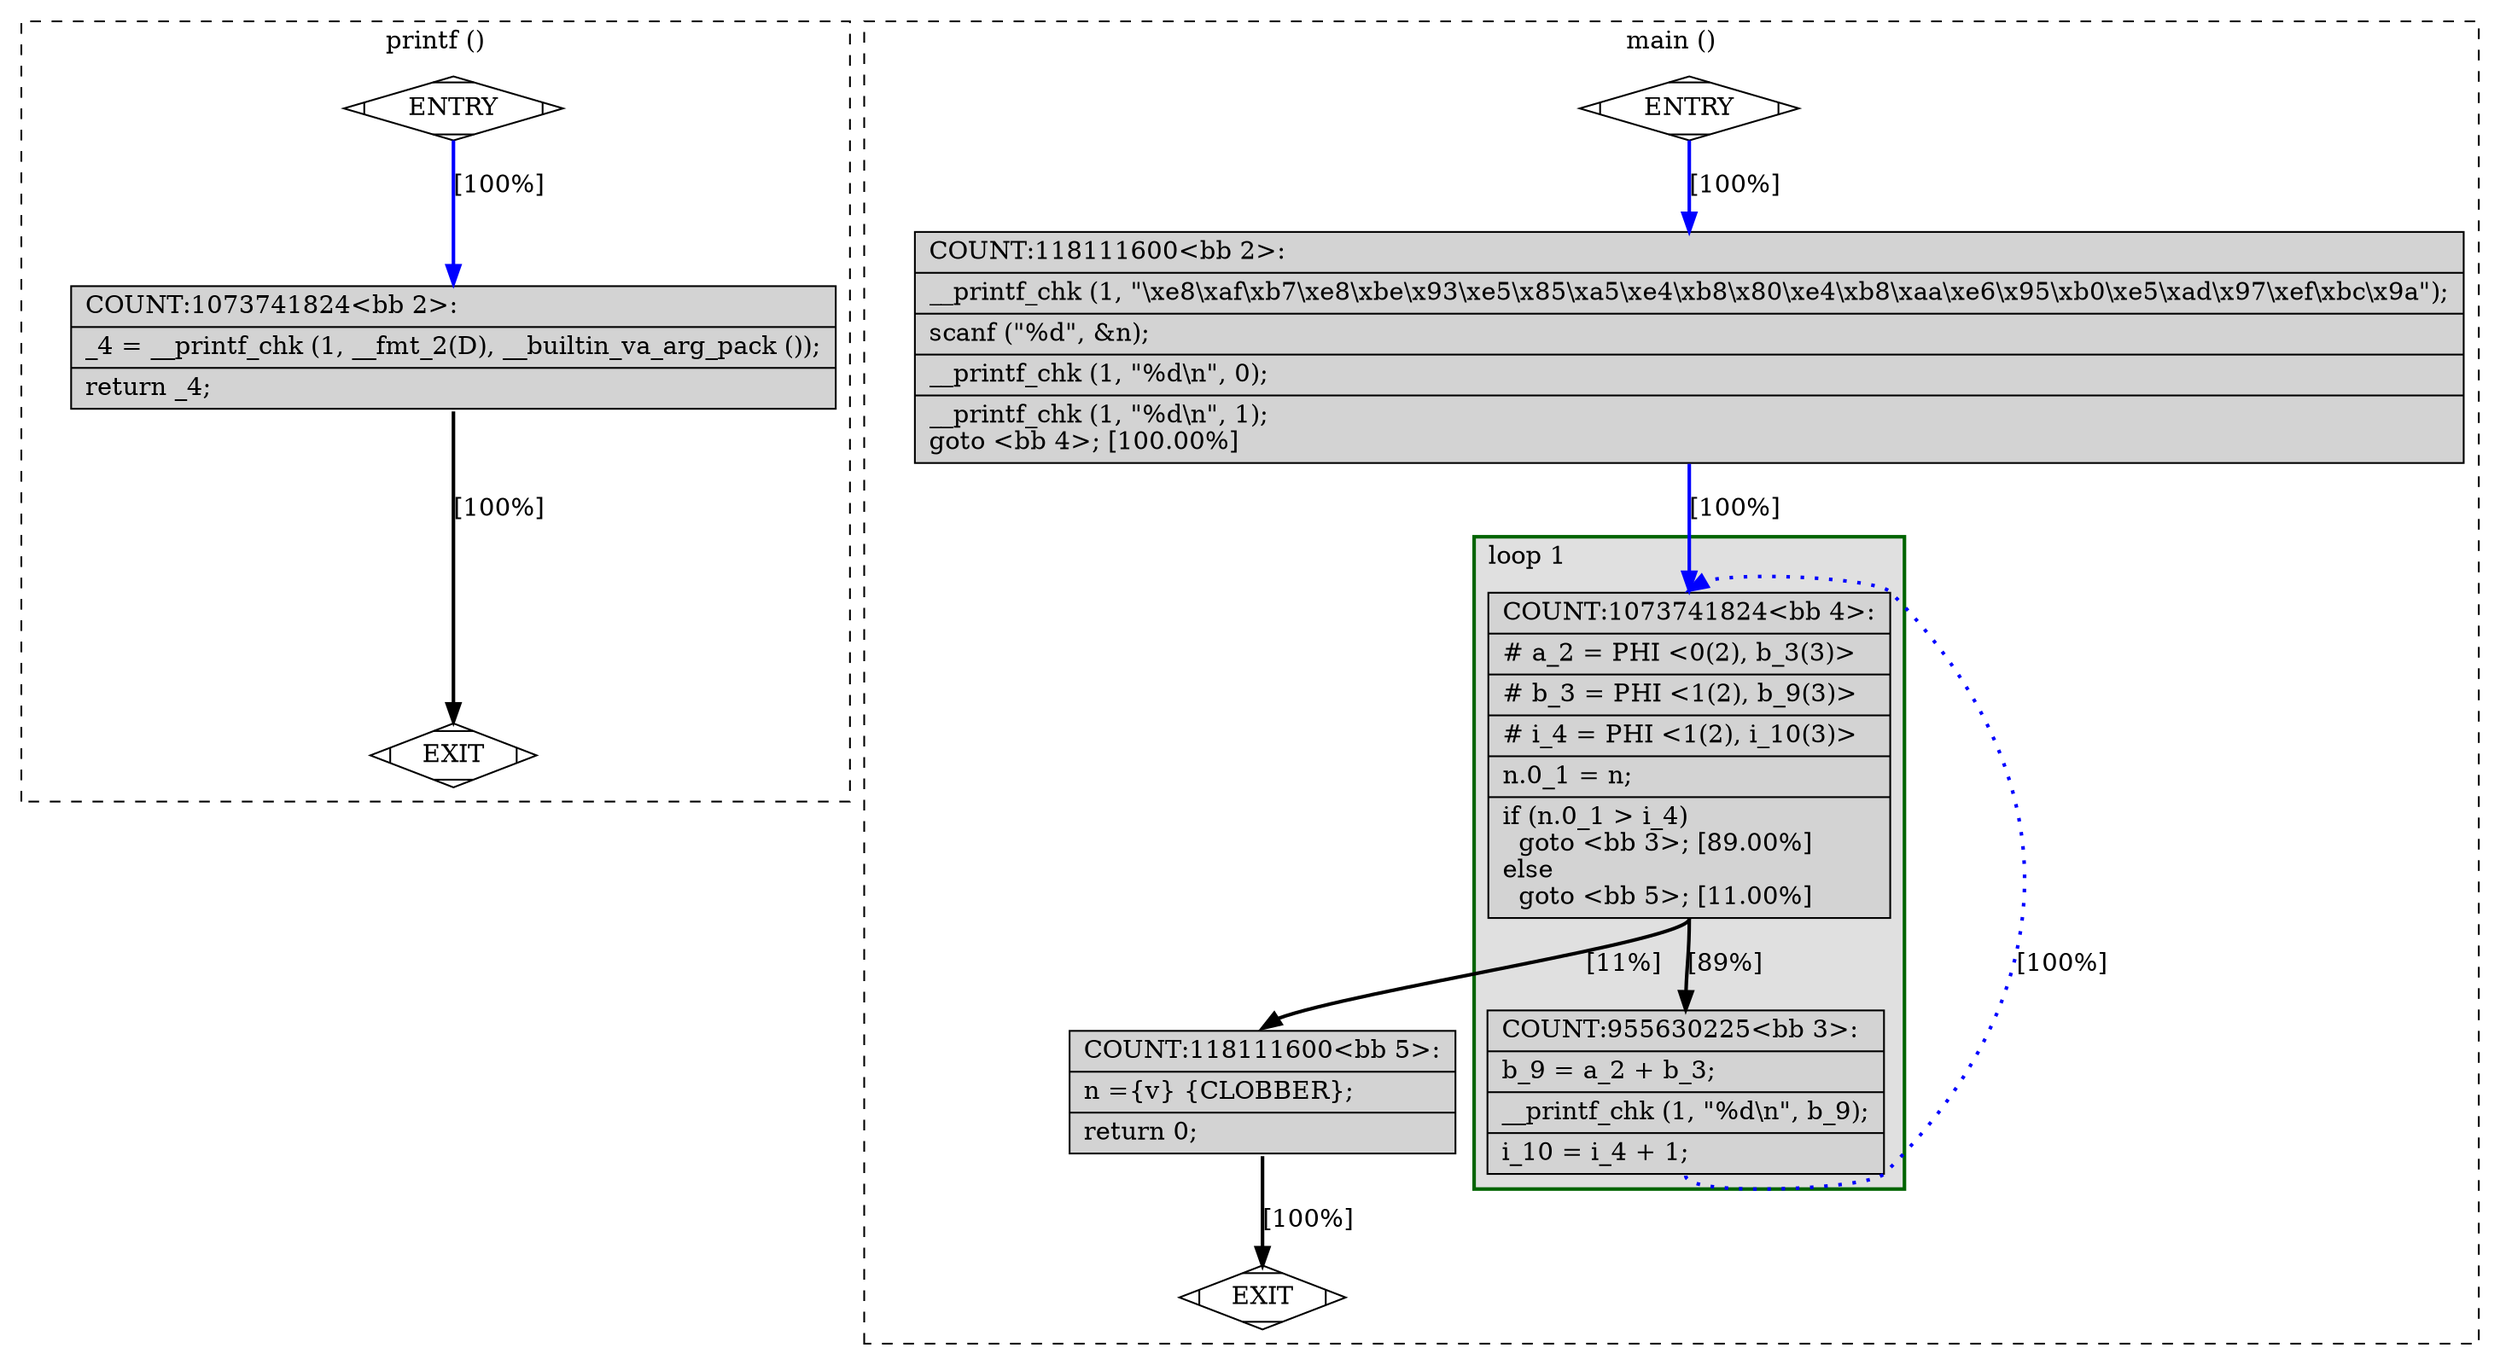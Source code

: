 digraph "a-main.c.052t.local-fnsummary2" {
overlap=false;
subgraph "cluster_printf" {
	style="dashed";
	color="black";
	label="printf ()";
	fn_15_basic_block_0 [shape=Mdiamond,style=filled,fillcolor=white,label="ENTRY"];

	fn_15_basic_block_1 [shape=Mdiamond,style=filled,fillcolor=white,label="EXIT"];

	fn_15_basic_block_2 [shape=record,style=filled,fillcolor=lightgrey,label="{COUNT:1073741824\<bb\ 2\>:\l\
|_4\ =\ __printf_chk\ (1,\ __fmt_2(D),\ __builtin_va_arg_pack\ ());\l\
|return\ _4;\l\
}"];

	fn_15_basic_block_0:s -> fn_15_basic_block_2:n [style="solid,bold",color=blue,weight=100,constraint=true,label="[100%]"];
	fn_15_basic_block_2:s -> fn_15_basic_block_1:n [style="solid,bold",color=black,weight=10,constraint=true,label="[100%]"];
	fn_15_basic_block_0:s -> fn_15_basic_block_1:n [style="invis",constraint=true];
}
subgraph "cluster_main" {
	style="dashed";
	color="black";
	label="main ()";
	subgraph cluster_23_1 {
	style="filled";
	color="darkgreen";
	fillcolor="grey88";
	label="loop 1";
	labeljust=l;
	penwidth=2;
	fn_23_basic_block_4 [shape=record,style=filled,fillcolor=lightgrey,label="{COUNT:1073741824\<bb\ 4\>:\l\
|#\ a_2\ =\ PHI\ \<0(2),\ b_3(3)\>\l\
|#\ b_3\ =\ PHI\ \<1(2),\ b_9(3)\>\l\
|#\ i_4\ =\ PHI\ \<1(2),\ i_10(3)\>\l\
|n.0_1\ =\ n;\l\
|if\ (n.0_1\ \>\ i_4)\l\
\ \ goto\ \<bb\ 3\>;\ [89.00%]\l\
else\l\
\ \ goto\ \<bb\ 5\>;\ [11.00%]\l\
}"];

	fn_23_basic_block_3 [shape=record,style=filled,fillcolor=lightgrey,label="{COUNT:955630225\<bb\ 3\>:\l\
|b_9\ =\ a_2\ +\ b_3;\l\
|__printf_chk\ (1,\ \"%d\\n\",\ b_9);\l\
|i_10\ =\ i_4\ +\ 1;\l\
}"];

	}
	fn_23_basic_block_0 [shape=Mdiamond,style=filled,fillcolor=white,label="ENTRY"];

	fn_23_basic_block_1 [shape=Mdiamond,style=filled,fillcolor=white,label="EXIT"];

	fn_23_basic_block_2 [shape=record,style=filled,fillcolor=lightgrey,label="{COUNT:118111600\<bb\ 2\>:\l\
|__printf_chk\ (1,\ \"\\xe8\\xaf\\xb7\\xe8\\xbe\\x93\\xe5\\x85\\xa5\\xe4\\xb8\\x80\\xe4\\xb8\\xaa\\xe6\\x95\\xb0\\xe5\\xad\\x97\\xef\\xbc\\x9a\");\l\
|scanf\ (\"%d\",\ &n);\l\
|__printf_chk\ (1,\ \"%d\\n\",\ 0);\l\
|__printf_chk\ (1,\ \"%d\\n\",\ 1);\l\
goto\ \<bb\ 4\>;\ [100.00%]\l\
}"];

	fn_23_basic_block_5 [shape=record,style=filled,fillcolor=lightgrey,label="{COUNT:118111600\<bb\ 5\>:\l\
|n\ =\{v\}\ \{CLOBBER\};\l\
|return\ 0;\l\
}"];

	fn_23_basic_block_0:s -> fn_23_basic_block_2:n [style="solid,bold",color=blue,weight=100,constraint=true,label="[100%]"];
	fn_23_basic_block_2:s -> fn_23_basic_block_4:n [style="solid,bold",color=blue,weight=100,constraint=true,label="[100%]"];
	fn_23_basic_block_3:s -> fn_23_basic_block_4:n [style="dotted,bold",color=blue,weight=10,constraint=false,label="[100%]"];
	fn_23_basic_block_4:s -> fn_23_basic_block_3:n [style="solid,bold",color=black,weight=10,constraint=true,label="[89%]"];
	fn_23_basic_block_4:s -> fn_23_basic_block_5:n [style="solid,bold",color=black,weight=10,constraint=true,label="[11%]"];
	fn_23_basic_block_5:s -> fn_23_basic_block_1:n [style="solid,bold",color=black,weight=10,constraint=true,label="[100%]"];
	fn_23_basic_block_0:s -> fn_23_basic_block_1:n [style="invis",constraint=true];
}
}
